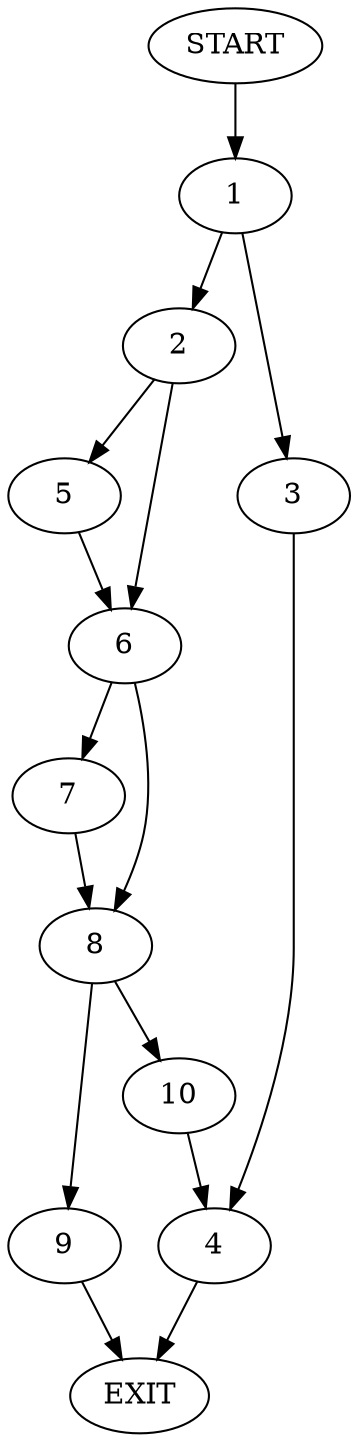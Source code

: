 digraph {
0 [label="START"]
11 [label="EXIT"]
0 -> 1
1 -> 2
1 -> 3
3 -> 4
2 -> 5
2 -> 6
4 -> 11
6 -> 7
6 -> 8
5 -> 6
7 -> 8
8 -> 9
8 -> 10
9 -> 11
10 -> 4
}
